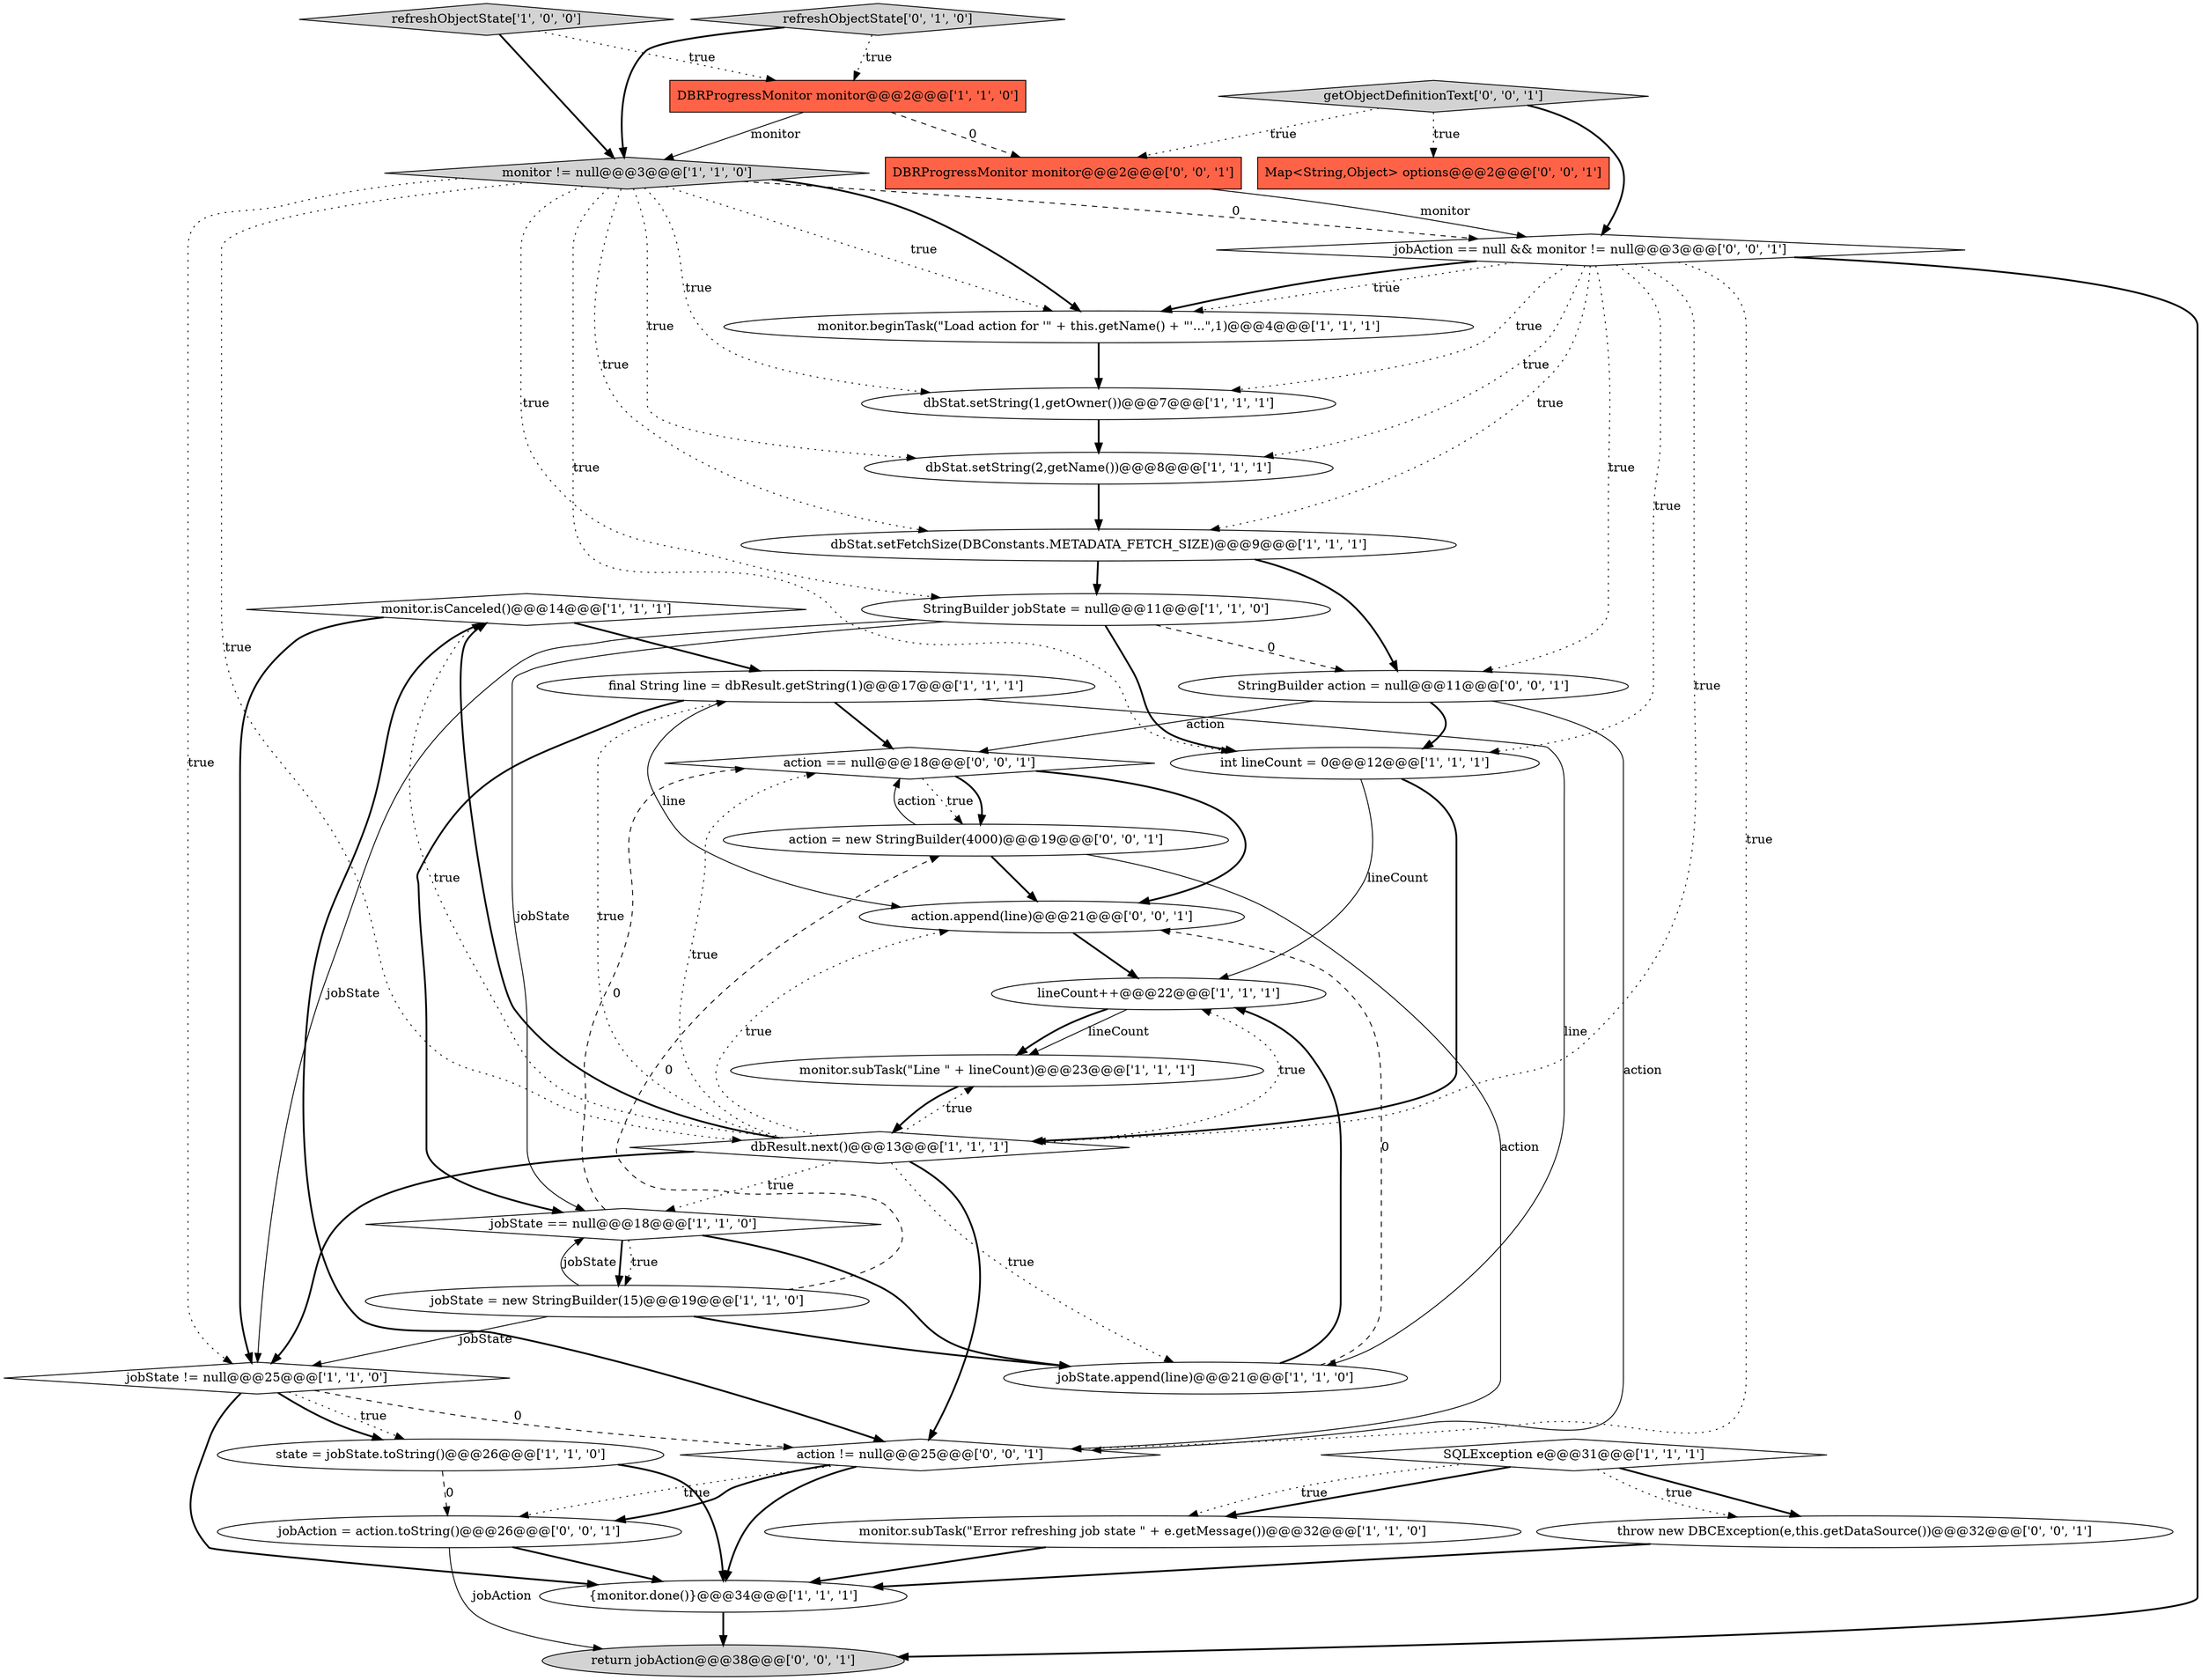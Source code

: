 digraph {
7 [style = filled, label = "SQLException e@@@31@@@['1', '1', '1']", fillcolor = white, shape = diamond image = "AAA0AAABBB1BBB"];
29 [style = filled, label = "return jobAction@@@38@@@['0', '0', '1']", fillcolor = lightgray, shape = ellipse image = "AAA0AAABBB3BBB"];
16 [style = filled, label = "monitor.subTask(\"Error refreshing job state \" + e.getMessage())@@@32@@@['1', '1', '0']", fillcolor = white, shape = ellipse image = "AAA0AAABBB1BBB"];
20 [style = filled, label = "dbStat.setFetchSize(DBConstants.METADATA_FETCH_SIZE)@@@9@@@['1', '1', '1']", fillcolor = white, shape = ellipse image = "AAA0AAABBB1BBB"];
3 [style = filled, label = "jobState != null@@@25@@@['1', '1', '0']", fillcolor = white, shape = diamond image = "AAA0AAABBB1BBB"];
24 [style = filled, label = "action == null@@@18@@@['0', '0', '1']", fillcolor = white, shape = diamond image = "AAA0AAABBB3BBB"];
14 [style = filled, label = "{monitor.done()}@@@34@@@['1', '1', '1']", fillcolor = white, shape = ellipse image = "AAA0AAABBB1BBB"];
26 [style = filled, label = "Map<String,Object> options@@@2@@@['0', '0', '1']", fillcolor = tomato, shape = box image = "AAA0AAABBB3BBB"];
15 [style = filled, label = "jobState.append(line)@@@21@@@['1', '1', '0']", fillcolor = white, shape = ellipse image = "AAA0AAABBB1BBB"];
28 [style = filled, label = "throw new DBCException(e,this.getDataSource())@@@32@@@['0', '0', '1']", fillcolor = white, shape = ellipse image = "AAA0AAABBB3BBB"];
25 [style = filled, label = "jobAction = action.toString()@@@26@@@['0', '0', '1']", fillcolor = white, shape = ellipse image = "AAA0AAABBB3BBB"];
18 [style = filled, label = "monitor.isCanceled()@@@14@@@['1', '1', '1']", fillcolor = white, shape = diamond image = "AAA0AAABBB1BBB"];
31 [style = filled, label = "jobAction == null && monitor != null@@@3@@@['0', '0', '1']", fillcolor = white, shape = diamond image = "AAA0AAABBB3BBB"];
6 [style = filled, label = "state = jobState.toString()@@@26@@@['1', '1', '0']", fillcolor = white, shape = ellipse image = "AAA0AAABBB1BBB"];
32 [style = filled, label = "getObjectDefinitionText['0', '0', '1']", fillcolor = lightgray, shape = diamond image = "AAA0AAABBB3BBB"];
27 [style = filled, label = "DBRProgressMonitor monitor@@@2@@@['0', '0', '1']", fillcolor = tomato, shape = box image = "AAA0AAABBB3BBB"];
8 [style = filled, label = "dbStat.setString(2,getName())@@@8@@@['1', '1', '1']", fillcolor = white, shape = ellipse image = "AAA0AAABBB1BBB"];
0 [style = filled, label = "DBRProgressMonitor monitor@@@2@@@['1', '1', '0']", fillcolor = tomato, shape = box image = "AAA0AAABBB1BBB"];
11 [style = filled, label = "dbResult.next()@@@13@@@['1', '1', '1']", fillcolor = white, shape = diamond image = "AAA0AAABBB1BBB"];
23 [style = filled, label = "StringBuilder action = null@@@11@@@['0', '0', '1']", fillcolor = white, shape = ellipse image = "AAA0AAABBB3BBB"];
33 [style = filled, label = "action = new StringBuilder(4000)@@@19@@@['0', '0', '1']", fillcolor = white, shape = ellipse image = "AAA0AAABBB3BBB"];
5 [style = filled, label = "dbStat.setString(1,getOwner())@@@7@@@['1', '1', '1']", fillcolor = white, shape = ellipse image = "AAA0AAABBB1BBB"];
21 [style = filled, label = "jobState == null@@@18@@@['1', '1', '0']", fillcolor = white, shape = diamond image = "AAA0AAABBB1BBB"];
10 [style = filled, label = "refreshObjectState['1', '0', '0']", fillcolor = lightgray, shape = diamond image = "AAA0AAABBB1BBB"];
4 [style = filled, label = "StringBuilder jobState = null@@@11@@@['1', '1', '0']", fillcolor = white, shape = ellipse image = "AAA0AAABBB1BBB"];
1 [style = filled, label = "final String line = dbResult.getString(1)@@@17@@@['1', '1', '1']", fillcolor = white, shape = ellipse image = "AAA0AAABBB1BBB"];
9 [style = filled, label = "jobState = new StringBuilder(15)@@@19@@@['1', '1', '0']", fillcolor = white, shape = ellipse image = "AAA0AAABBB1BBB"];
12 [style = filled, label = "monitor.subTask(\"Line \" + lineCount)@@@23@@@['1', '1', '1']", fillcolor = white, shape = ellipse image = "AAA0AAABBB1BBB"];
22 [style = filled, label = "refreshObjectState['0', '1', '0']", fillcolor = lightgray, shape = diamond image = "AAA0AAABBB2BBB"];
30 [style = filled, label = "action.append(line)@@@21@@@['0', '0', '1']", fillcolor = white, shape = ellipse image = "AAA0AAABBB3BBB"];
17 [style = filled, label = "monitor.beginTask(\"Load action for '\" + this.getName() + \"'...\",1)@@@4@@@['1', '1', '1']", fillcolor = white, shape = ellipse image = "AAA0AAABBB1BBB"];
13 [style = filled, label = "monitor != null@@@3@@@['1', '1', '0']", fillcolor = lightgray, shape = diamond image = "AAA0AAABBB1BBB"];
19 [style = filled, label = "lineCount++@@@22@@@['1', '1', '1']", fillcolor = white, shape = ellipse image = "AAA0AAABBB1BBB"];
2 [style = filled, label = "int lineCount = 0@@@12@@@['1', '1', '1']", fillcolor = white, shape = ellipse image = "AAA0AAABBB1BBB"];
34 [style = filled, label = "action != null@@@25@@@['0', '0', '1']", fillcolor = white, shape = diamond image = "AAA0AAABBB3BBB"];
18->3 [style = bold, label=""];
11->1 [style = dotted, label="true"];
21->15 [style = bold, label=""];
13->20 [style = dotted, label="true"];
11->12 [style = dotted, label="true"];
19->12 [style = solid, label="lineCount"];
24->33 [style = dotted, label="true"];
13->5 [style = dotted, label="true"];
25->14 [style = bold, label=""];
3->6 [style = dotted, label="true"];
28->14 [style = bold, label=""];
24->30 [style = bold, label=""];
13->17 [style = bold, label=""];
8->20 [style = bold, label=""];
1->15 [style = solid, label="line"];
1->21 [style = bold, label=""];
7->16 [style = bold, label=""];
7->16 [style = dotted, label="true"];
31->34 [style = dotted, label="true"];
16->14 [style = bold, label=""];
11->15 [style = dotted, label="true"];
4->23 [style = dashed, label="0"];
21->24 [style = dashed, label="0"];
22->13 [style = bold, label=""];
13->4 [style = dotted, label="true"];
13->17 [style = dotted, label="true"];
17->5 [style = bold, label=""];
13->3 [style = dotted, label="true"];
19->12 [style = bold, label=""];
22->0 [style = dotted, label="true"];
12->11 [style = bold, label=""];
4->3 [style = solid, label="jobState"];
31->5 [style = dotted, label="true"];
15->30 [style = dashed, label="0"];
31->29 [style = bold, label=""];
4->2 [style = bold, label=""];
0->27 [style = dashed, label="0"];
31->11 [style = dotted, label="true"];
11->18 [style = bold, label=""];
30->19 [style = bold, label=""];
21->9 [style = bold, label=""];
3->34 [style = dashed, label="0"];
21->9 [style = dotted, label="true"];
20->23 [style = bold, label=""];
13->31 [style = dashed, label="0"];
18->1 [style = bold, label=""];
31->23 [style = dotted, label="true"];
33->24 [style = solid, label="action"];
31->17 [style = dotted, label="true"];
33->30 [style = bold, label=""];
4->21 [style = solid, label="jobState"];
10->0 [style = dotted, label="true"];
11->19 [style = dotted, label="true"];
34->14 [style = bold, label=""];
32->31 [style = bold, label=""];
11->24 [style = dotted, label="true"];
25->29 [style = solid, label="jobAction"];
11->30 [style = dotted, label="true"];
18->34 [style = bold, label=""];
9->3 [style = solid, label="jobState"];
3->6 [style = bold, label=""];
23->34 [style = solid, label="action"];
15->19 [style = bold, label=""];
31->8 [style = dotted, label="true"];
13->2 [style = dotted, label="true"];
24->33 [style = bold, label=""];
7->28 [style = bold, label=""];
10->13 [style = bold, label=""];
11->3 [style = bold, label=""];
13->8 [style = dotted, label="true"];
33->34 [style = solid, label="action"];
14->29 [style = bold, label=""];
0->13 [style = solid, label="monitor"];
31->2 [style = dotted, label="true"];
13->11 [style = dotted, label="true"];
23->2 [style = bold, label=""];
31->17 [style = bold, label=""];
2->11 [style = bold, label=""];
34->25 [style = dotted, label="true"];
7->28 [style = dotted, label="true"];
27->31 [style = solid, label="monitor"];
5->8 [style = bold, label=""];
34->25 [style = bold, label=""];
3->14 [style = bold, label=""];
9->21 [style = solid, label="jobState"];
11->18 [style = dotted, label="true"];
31->20 [style = dotted, label="true"];
20->4 [style = bold, label=""];
23->24 [style = solid, label="action"];
9->33 [style = dashed, label="0"];
6->14 [style = bold, label=""];
32->27 [style = dotted, label="true"];
2->19 [style = solid, label="lineCount"];
11->34 [style = bold, label=""];
6->25 [style = dashed, label="0"];
9->15 [style = bold, label=""];
1->24 [style = bold, label=""];
32->26 [style = dotted, label="true"];
1->30 [style = solid, label="line"];
11->21 [style = dotted, label="true"];
}
